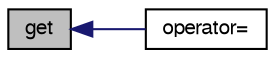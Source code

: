 digraph "get"
{
  bgcolor="transparent";
  edge [fontname="FreeSans",fontsize="10",labelfontname="FreeSans",labelfontsize="10"];
  node [fontname="FreeSans",fontsize="10",shape=record];
  rankdir="LR";
  Node14 [label="get",height=0.2,width=0.4,color="black", fillcolor="grey75", style="filled", fontcolor="black"];
  Node14 -> Node15 [dir="back",color="midnightblue",fontsize="10",style="solid",fontname="FreeSans"];
  Node15 [label="operator=",height=0.2,width=0.4,color="black",URL="$a25946.html#a79815a5c78189f5f46cde92f0a4a06ac",tooltip="Assign value, not position. "];
}
